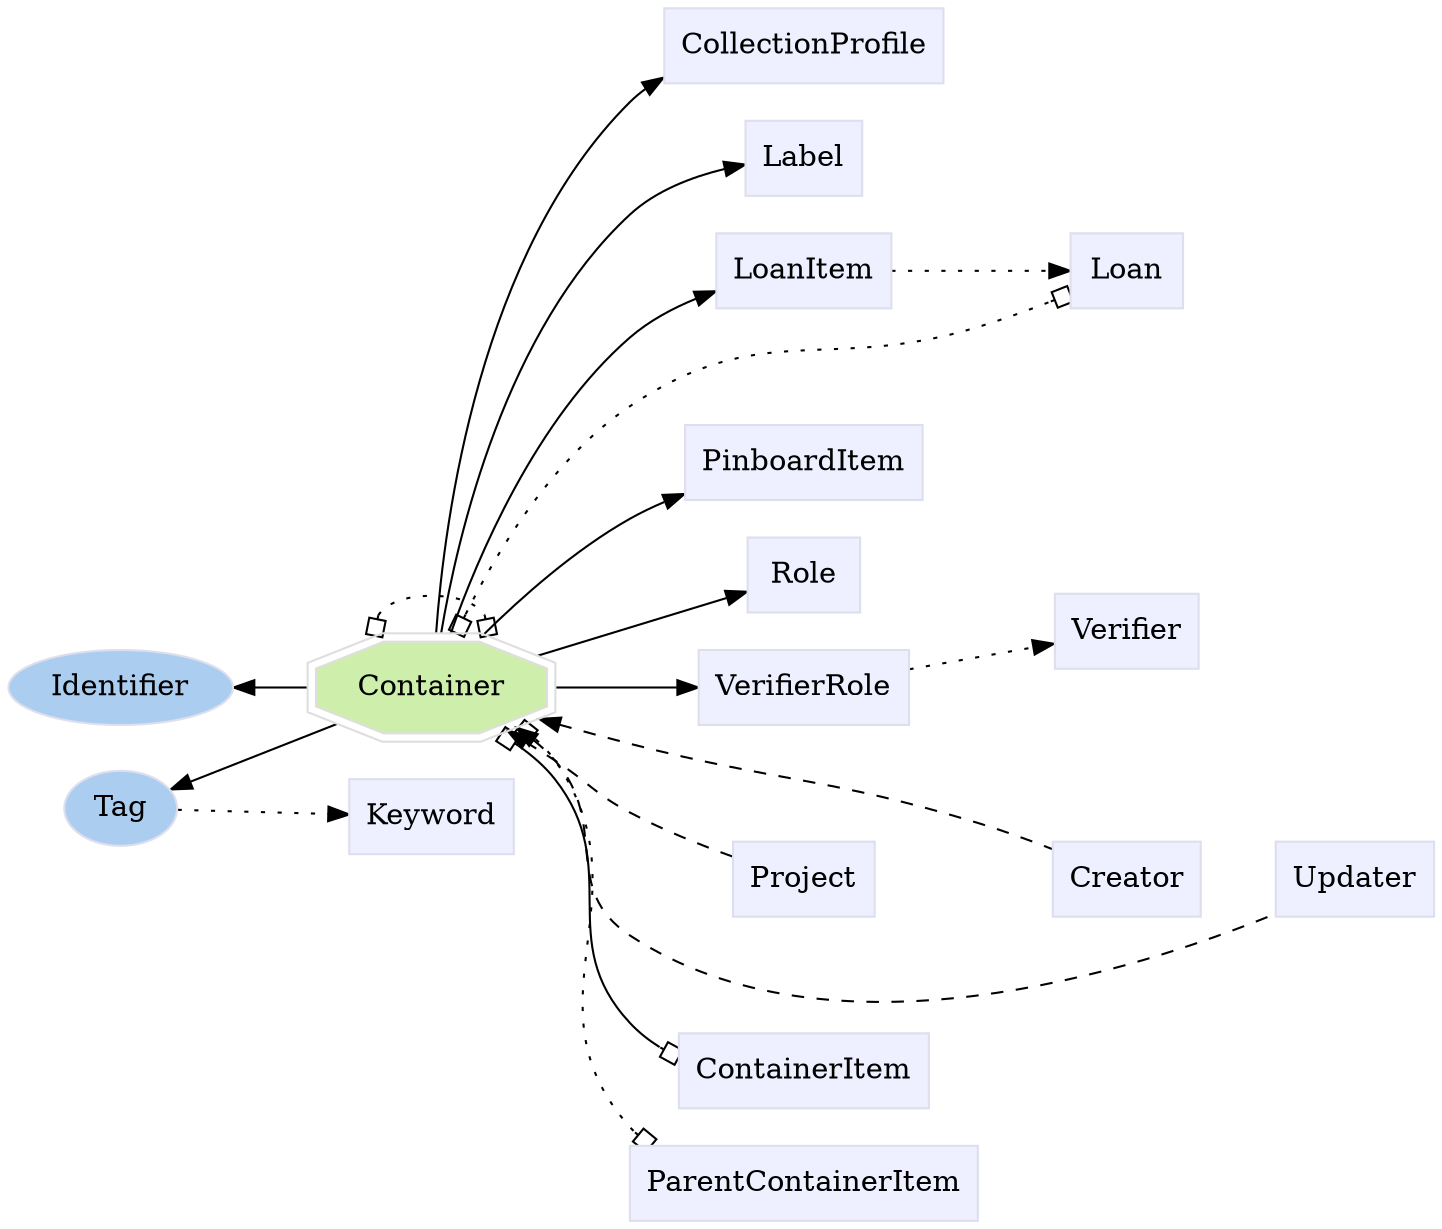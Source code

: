 digraph Container {
	graph [bb="0,0,583.28,582",
		label="",
		outputorder=edgesfirst,
		rankdir=LR
	];
	node [label="\N"];
	subgraph annotator_cluster {
		graph [rank=min];
		Identifier	[color="#dddeee",
			fillcolor="#abcdef",
			group=annotator,
			height=0.5,
			href="/develop/Data/models.html#identifier",
			label=Identifier,
			pos="42.896,256",
			shape=oval,
			style=filled,
			target=_top,
			width=1.1916];
		Tag	[color="#dddeee",
			fillcolor="#abcdef",
			group=annotator,
			height=0.5,
			href="/develop/Data/models.html#tag",
			label=Tag,
			pos="42.896,200",
			shape=oval,
			style=filled,
			target=_top,
			width=0.75];
	}
	subgraph core {
	}
	subgraph supporting {
		Container	[color="#dedede",
			fillcolor="#cdefab",
			group=target,
			height=0.61111,
			href="/develop/Data/models.html#container",
			label=Container,
			pos="175.04,256",
			shape=doubleoctagon,
			style=filled,
			target=_top,
			width=1.479];
		CollectionProfile	[color="#dddeee",
			fillcolor="#eeefff",
			group=supporting,
			height=0.5,
			href="/develop/Data/models.html#collection-profile",
			label=CollectionProfile,
			pos="329.28,564",
			shape=box,
			style=filled,
			target=_top,
			width=1.5139];
		Keyword	[color="#dddeee",
			fillcolor="#eeefff",
			group=supporting,
			height=0.5,
			href="/develop/Data/models.html#keyword",
			label=Keyword,
			pos="175.04,198",
			shape=box,
			style=filled,
			target=_top,
			width=0.93056];
		Label	[color="#dddeee",
			fillcolor="#eeefff",
			group=supporting,
			height=0.5,
			href="/develop/Data/models.html#label",
			label=Label,
			pos="329.28,510",
			shape=box,
			style=filled,
			target=_top,
			width=0.75];
		LoanItem	[color="#dddeee",
			fillcolor="#eeefff",
			group=supporting,
			height=0.5,
			href="/develop/Data/models.html#loan-item",
			label=LoanItem,
			pos="329.28,456",
			shape=box,
			style=filled,
			target=_top,
			width=0.97222];
		Loan	[color="#dddeee",
			fillcolor="#eeefff",
			group=supporting,
			height=0.5,
			href="/develop/Data/models.html#loan",
			label=Loan,
			pos="458.78,456",
			shape=box,
			style=filled,
			target=_top,
			width=0.75];
		PinboardItem	[color="#dddeee",
			fillcolor="#eeefff",
			group=supporting,
			height=0.5,
			href="/develop/Data/models.html#pinboard-item",
			label=PinboardItem,
			pos="329.28,364",
			shape=box,
			style=filled,
			target=_top,
			width=1.2639];
		Role	[color="#dddeee",
			fillcolor="#eeefff",
			group=supporting,
			height=0.5,
			href="/develop/Data/models.html#role",
			label=Role,
			pos="329.28,310",
			shape=box,
			style=filled,
			target=_top,
			width=0.75];
		VerifierRole	[color="#dddeee",
			fillcolor="#eeefff",
			group=supporting,
			height=0.5,
			href="/develop/Data/models.html#verifier-role",
			label=VerifierRole,
			pos="329.28,256",
			shape=box,
			style=filled,
			target=_top,
			width=1.1528];
		Verifier	[color="#dddeee",
			fillcolor="#eeefff",
			group=supporting,
			height=0.5,
			href="/develop/Data/models.html#verifier",
			label=Verifier,
			pos="458.78,283",
			shape=box,
			style=filled,
			target=_top,
			width=0.79167];
		Creator	[color="#dddeee",
			fillcolor="#eeefff",
			group=supporting,
			height=0.5,
			href="/develop/Data/models.html#creator",
			label=Creator,
			pos="458.78,164",
			shape=box,
			style=filled,
			target=_top,
			width=0.79167];
		Project	[color="#dddeee",
			fillcolor="#eeefff",
			group=supporting,
			height=0.5,
			href="/develop/Data/models.html#project",
			label=Project,
			pos="329.28,164",
			shape=box,
			style=filled,
			target=_top,
			width=0.76389];
		Updater	[color="#dddeee",
			fillcolor="#eeefff",
			group=supporting,
			height=0.5,
			href="/develop/Data/models.html#updater",
			label=Updater,
			pos="553.28,164",
			shape=box,
			style=filled,
			target=_top,
			width=0.83333];
		ContainerItem	[color="#dddeee",
			fillcolor="#eeefff",
			group=supporting,
			height=0.5,
			href="/develop/Data/models.html#container-item",
			label=ContainerItem,
			pos="329.28,72",
			shape=box,
			style=filled,
			target=_top,
			width=1.3194];
		ParentContainerItem	[color="#dddeee",
			fillcolor="#eeefff",
			group=supporting,
			height=0.5,
			href="/develop/Data/models.html#parent-container-item",
			label=ParentContainerItem,
			pos="329.28,18",
			shape=box,
			style=filled,
			target=_top,
			width=1.8056];
	}
	Tag -> Keyword	[pos="e,141.12,198.51 69.919,199.6 87.353,199.33 110.72,198.97 130.9,198.66",
		style=dotted];
	Container -> Identifier	[pos="e,86.149,256 121.52,256 113.16,256 104.51,256 96.156,256"];
	Container -> Tag	[pos="e,65.973,209.5 137.04,240.08 117.51,231.68 93.8,221.47 75.191,213.47"];
	Container -> Container	[arrowhead=obox,
		arrowtail=obox,
		dir=both,
		pos="s,150.89,276.99 e,199.18,276.99 151.95,287.06 155.12,292.34 162.81,296 175.04,296 187.26,296 194.95,292.34 198.12,287.06",
		style=dotted];
	Container -> CollectionProfile	[pos="e,274.8,545.98 176.88,278.03 180.02,329.8 194.79,460.58 264.28,537 265.05,537.85 265.85,538.67 266.68,539.47"];
	Container -> Label	[pos="e,302.14,504.12 178.84,278.11 185.59,322.6 206.67,423.72 264.28,483 271.99,490.93 282.39,496.64 292.56,500.71"];
	Container -> LoanItem	[pos="e,294.18,443.75 182.68,278.04 194.2,312.97 220.87,381.45 264.28,424 270.21,429.81 277.4,434.76 284.79,438.92"];
	Container -> Loan	[arrowhead=obox,
		arrowtail=obox,
		dir=both,
		pos="s,184.69,278.2 e,431.49,444 188.85,287.62 202.91,318.41 228.36,364.36 264.28,391 312.63,426.86 337.6,408.74 394.28,429 403.39,432.26 \
413.08,436.15 422.07,439.95",
		style=dotted];
	Container -> PinboardItem	[pos="e,283.55,347.47 196.08,278.2 212.94,295.89 238.38,320.37 264.28,337 267.56,339.1 271.02,341.1 274.58,343"];
	Container -> Role	[pos="e,301.9,300.64 217.24,270.61 240.71,278.94 269.84,289.27 292.37,297.26"];
	Container -> VerifierRole	[pos="e,287.33,256 228.43,256 244.24,256 261.56,256 277.27,256"];
	Container -> Creator	[dir=back,
		pos="s,219.99,242.43 229.81,239.43 241.18,235.96 253.12,232.34 264.28,229 321.95,211.75 337.6,211.26 394.28,191 406.24,186.73 419.18,\
181.36 430.24,176.55",
		style=dashed];
	Container -> Project	[dir=back,
		pos="s,207.99,238.02 216.68,232.66 220.65,230.15 224.57,227.57 228.28,225 245.16,213.28 246.99,207.1 264.28,196 276.09,188.41 289.95,\
181.29 301.74,175.7",
		style=dashed];
	Container -> Updater	[dir=back,
		pos="s,211.33,239.36 219.54,233.39 222.71,230.81 225.68,228.01 228.28,225 255.88,193 229.2,160.55 264.28,137 344.75,82.976 467.58,125.76 \
523.16,150.08",
		style=dashed];
	Container -> ContainerItem	[arrowhead=obox,
		arrowtail=obox,
		dir=both,
		pos="s,203.1,236.46 e,281.61,80.626 211.66,230.99 217.87,226.7 223.78,221.78 228.28,216 262.78,171.75 228.21,137.98 264.28,95 266.9,91.878 \
269.9,89.03 273.14,86.457"];
	Container -> ContainerItem	[pos="e,296.83,90.056 220.3,242.28 223.24,239.76 225.95,236.99 228.28,234 262.78,189.75 228.21,155.98 264.28,113 270.56,105.51 279.03,\
99.606 287.74,94.754",
		style=invis];
	Container -> ParentContainerItem	[arrowhead=obox,
		arrowtail=obox,
		dir=both,
		pos="s,212.47,239.87 e,273.8,36.096 220.58,233.56 223.46,230.96 226.08,228.11 228.28,225 275.44,158.43 212.7,108.21 264.28,45 264.88,\
44.264 265.51,43.548 266.15,42.851",
		style=dotted];
	LoanItem -> Loan	[pos="e,431.61,456 364.45,456 382.08,456 403.6,456 421.53,456",
		style=dotted];
	Role -> Verifier	[pos="e,429.94,288.9 356.39,304.47 374.71,300.59 399.5,295.34 419.98,291",
		style=invis];
	VerifierRole -> Verifier	[pos="e,429.95,277.11 370.97,264.62 386.61,267.93 404.38,271.69 419.75,274.95",
		style=dotted];
	Creator -> Updater	[pos="e,523.11,164 487.28,164 495.31,164 504.24,164 512.85,164",
		style=invis];
	Project -> Creator	[pos="e,430.21,164 357.01,164 375.29,164 399.79,164 420.05,164",
		style=invis];
}

